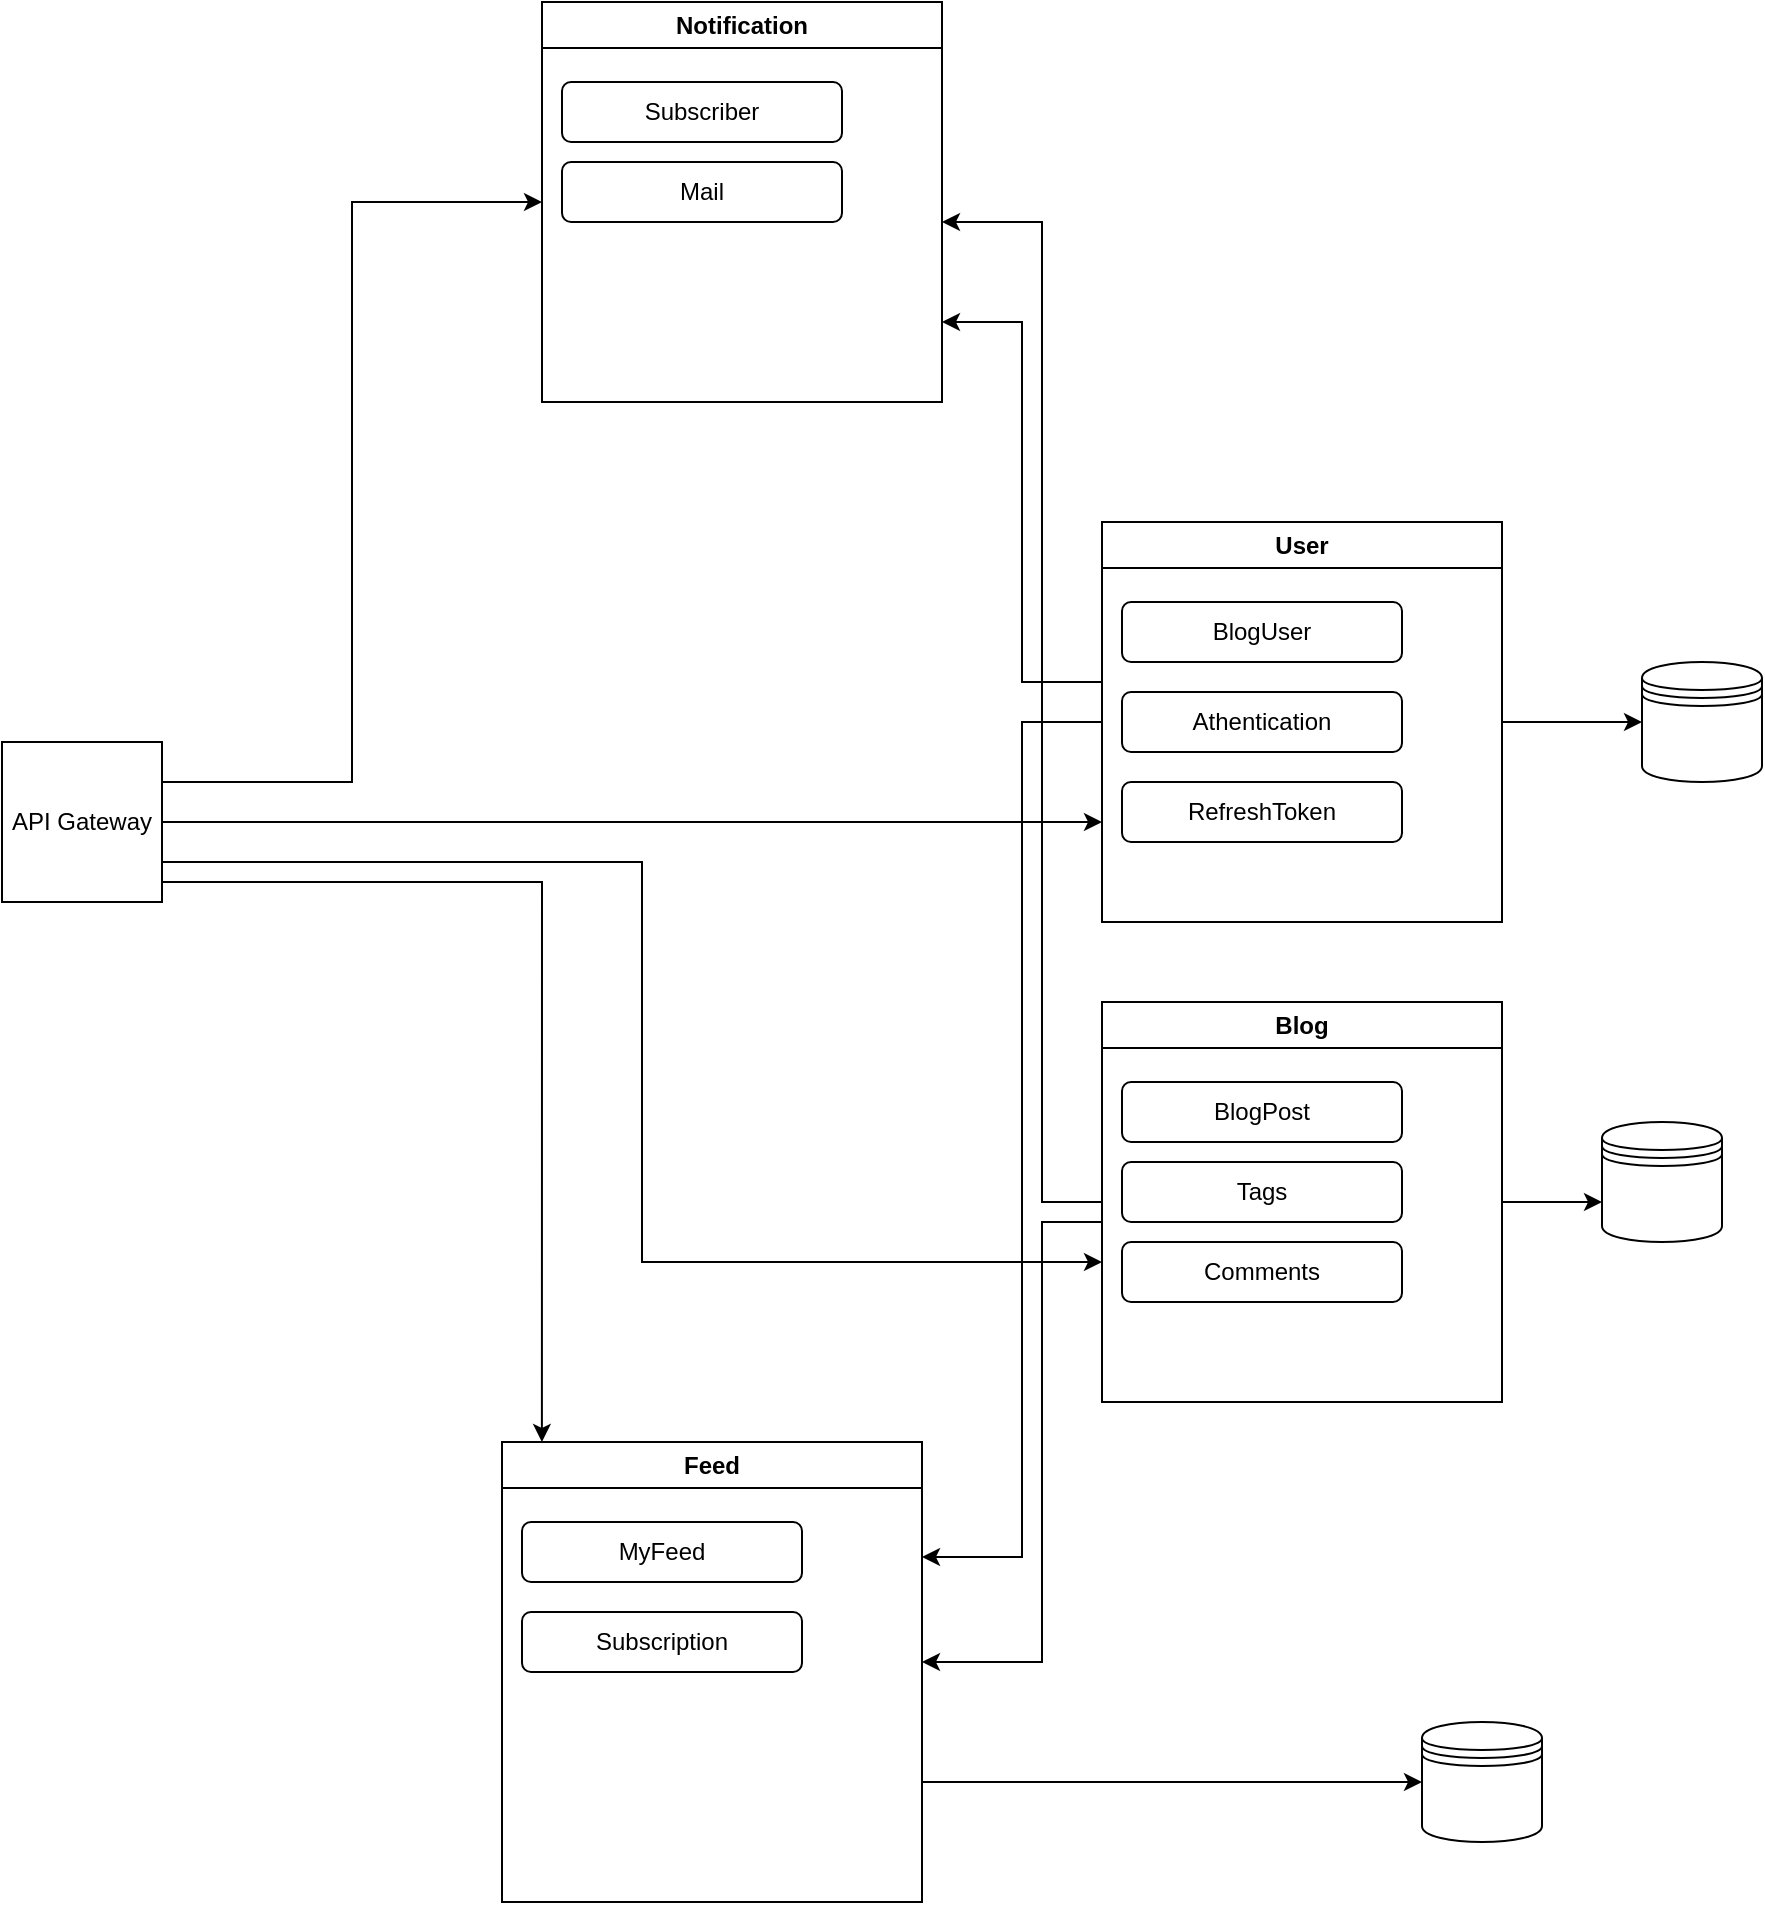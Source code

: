 <mxfile version="21.0.6"><diagram name="Page-1" id="91IPzYTZQ4C2G2wBKk_V"><mxGraphModel dx="1710" dy="2276" grid="1" gridSize="10" guides="1" tooltips="1" connect="1" arrows="1" fold="1" page="1" pageScale="1" pageWidth="827" pageHeight="1169" math="0" shadow="0"><root><mxCell id="0"/><mxCell id="1" parent="0"/><mxCell id="kiY8K1L49vgfJaMdnPCE-34" style="edgeStyle=orthogonalEdgeStyle;rounded=0;orthogonalLoop=1;jettySize=auto;html=1;entryX=1;entryY=0.25;entryDx=0;entryDy=0;" edge="1" parent="1" source="kiY8K1L49vgfJaMdnPCE-7" target="kiY8K1L49vgfJaMdnPCE-26"><mxGeometry relative="1" as="geometry"><Array as="points"><mxPoint x="1210" y="140"/><mxPoint x="1210" y="558"/></Array></mxGeometry></mxCell><mxCell id="kiY8K1L49vgfJaMdnPCE-51" style="edgeStyle=orthogonalEdgeStyle;rounded=0;orthogonalLoop=1;jettySize=auto;html=1;" edge="1" parent="1" source="kiY8K1L49vgfJaMdnPCE-7"><mxGeometry relative="1" as="geometry"><mxPoint x="1170" y="-60" as="targetPoint"/><Array as="points"><mxPoint x="1210" y="120"/><mxPoint x="1210" y="-60"/></Array></mxGeometry></mxCell><mxCell id="kiY8K1L49vgfJaMdnPCE-7" value="User" style="swimlane;whiteSpace=wrap;html=1;" vertex="1" parent="1"><mxGeometry x="1250" y="40" width="200" height="200" as="geometry"><mxRectangle x="1280" y="40" width="70" height="30" as="alternateBounds"/></mxGeometry></mxCell><mxCell id="kiY8K1L49vgfJaMdnPCE-14" value="BlogUser" style="rounded=1;whiteSpace=wrap;html=1;" vertex="1" parent="kiY8K1L49vgfJaMdnPCE-7"><mxGeometry x="10" y="40" width="140" height="30" as="geometry"/></mxCell><mxCell id="kiY8K1L49vgfJaMdnPCE-17" value="Athentication" style="rounded=1;whiteSpace=wrap;html=1;" vertex="1" parent="kiY8K1L49vgfJaMdnPCE-7"><mxGeometry x="10" y="85" width="140" height="30" as="geometry"/></mxCell><mxCell id="kiY8K1L49vgfJaMdnPCE-20" value="RefreshToken" style="rounded=1;whiteSpace=wrap;html=1;" vertex="1" parent="kiY8K1L49vgfJaMdnPCE-7"><mxGeometry x="10" y="130" width="140" height="30" as="geometry"/></mxCell><mxCell id="kiY8K1L49vgfJaMdnPCE-18" value="" style="shape=datastore;whiteSpace=wrap;html=1;" vertex="1" parent="1"><mxGeometry x="1520" y="110" width="60" height="60" as="geometry"/></mxCell><mxCell id="kiY8K1L49vgfJaMdnPCE-19" value="" style="endArrow=classic;html=1;rounded=0;entryX=0;entryY=0.5;entryDx=0;entryDy=0;exitX=1;exitY=0.5;exitDx=0;exitDy=0;" edge="1" parent="1" source="kiY8K1L49vgfJaMdnPCE-7" target="kiY8K1L49vgfJaMdnPCE-18"><mxGeometry width="50" height="50" relative="1" as="geometry"><mxPoint x="1260" y="290" as="sourcePoint"/><mxPoint x="1310" y="240" as="targetPoint"/></mxGeometry></mxCell><mxCell id="kiY8K1L49vgfJaMdnPCE-30" style="edgeStyle=orthogonalEdgeStyle;rounded=0;orthogonalLoop=1;jettySize=auto;html=1;exitX=1;exitY=0.5;exitDx=0;exitDy=0;" edge="1" parent="1" source="kiY8K1L49vgfJaMdnPCE-21" target="kiY8K1L49vgfJaMdnPCE-29"><mxGeometry relative="1" as="geometry"><Array as="points"><mxPoint x="1520" y="380"/><mxPoint x="1520" y="380"/></Array></mxGeometry></mxCell><mxCell id="kiY8K1L49vgfJaMdnPCE-52" style="edgeStyle=orthogonalEdgeStyle;rounded=0;orthogonalLoop=1;jettySize=auto;html=1;" edge="1" parent="1" source="kiY8K1L49vgfJaMdnPCE-21"><mxGeometry relative="1" as="geometry"><mxPoint x="1170" y="-110" as="targetPoint"/><Array as="points"><mxPoint x="1220" y="380"/><mxPoint x="1220" y="-110"/><mxPoint x="1170" y="-110"/></Array></mxGeometry></mxCell><mxCell id="kiY8K1L49vgfJaMdnPCE-21" value="Blog" style="swimlane;whiteSpace=wrap;html=1;" vertex="1" parent="1"><mxGeometry x="1250" y="280" width="200" height="200" as="geometry"><mxRectangle x="1280" y="40" width="70" height="30" as="alternateBounds"/></mxGeometry></mxCell><mxCell id="kiY8K1L49vgfJaMdnPCE-22" value="BlogPost" style="rounded=1;whiteSpace=wrap;html=1;" vertex="1" parent="kiY8K1L49vgfJaMdnPCE-21"><mxGeometry x="10" y="40" width="140" height="30" as="geometry"/></mxCell><mxCell id="kiY8K1L49vgfJaMdnPCE-25" value="Tags" style="rounded=1;whiteSpace=wrap;html=1;" vertex="1" parent="kiY8K1L49vgfJaMdnPCE-21"><mxGeometry x="10" y="80" width="140" height="30" as="geometry"/></mxCell><mxCell id="kiY8K1L49vgfJaMdnPCE-40" value="Comments" style="rounded=1;whiteSpace=wrap;html=1;" vertex="1" parent="kiY8K1L49vgfJaMdnPCE-21"><mxGeometry x="10" y="120" width="140" height="30" as="geometry"/></mxCell><mxCell id="kiY8K1L49vgfJaMdnPCE-48" style="edgeStyle=orthogonalEdgeStyle;rounded=0;orthogonalLoop=1;jettySize=auto;html=1;entryX=0;entryY=0.5;entryDx=0;entryDy=0;" edge="1" parent="1" source="kiY8K1L49vgfJaMdnPCE-26" target="kiY8K1L49vgfJaMdnPCE-37"><mxGeometry relative="1" as="geometry"><Array as="points"><mxPoint x="1270" y="670"/><mxPoint x="1270" y="670"/></Array></mxGeometry></mxCell><mxCell id="kiY8K1L49vgfJaMdnPCE-26" value="Feed" style="swimlane;whiteSpace=wrap;html=1;" vertex="1" parent="1"><mxGeometry x="950" y="500" width="210" height="230" as="geometry"><mxRectangle x="1280" y="40" width="70" height="30" as="alternateBounds"/></mxGeometry></mxCell><mxCell id="kiY8K1L49vgfJaMdnPCE-27" value="MyFeed" style="rounded=1;whiteSpace=wrap;html=1;" vertex="1" parent="kiY8K1L49vgfJaMdnPCE-26"><mxGeometry x="10" y="40" width="140" height="30" as="geometry"/></mxCell><mxCell id="kiY8K1L49vgfJaMdnPCE-36" value="Subscription" style="rounded=1;whiteSpace=wrap;html=1;" vertex="1" parent="kiY8K1L49vgfJaMdnPCE-26"><mxGeometry x="10" y="85" width="140" height="30" as="geometry"/></mxCell><mxCell id="kiY8K1L49vgfJaMdnPCE-29" value="" style="shape=datastore;whiteSpace=wrap;html=1;" vertex="1" parent="1"><mxGeometry x="1500" y="340" width="60" height="60" as="geometry"/></mxCell><mxCell id="kiY8K1L49vgfJaMdnPCE-35" style="edgeStyle=orthogonalEdgeStyle;rounded=0;orthogonalLoop=1;jettySize=auto;html=1;" edge="1" parent="1"><mxGeometry relative="1" as="geometry"><mxPoint x="1160" y="610" as="targetPoint"/><mxPoint x="1250" y="350" as="sourcePoint"/><Array as="points"><mxPoint x="1250" y="390"/><mxPoint x="1220" y="390"/><mxPoint x="1220" y="610"/></Array></mxGeometry></mxCell><mxCell id="kiY8K1L49vgfJaMdnPCE-37" value="" style="shape=datastore;whiteSpace=wrap;html=1;" vertex="1" parent="1"><mxGeometry x="1410" y="640" width="60" height="60" as="geometry"/></mxCell><mxCell id="kiY8K1L49vgfJaMdnPCE-41" value="Notification" style="swimlane;whiteSpace=wrap;html=1;" vertex="1" parent="1"><mxGeometry x="970" y="-220" width="200" height="200" as="geometry"><mxRectangle x="1280" y="40" width="70" height="30" as="alternateBounds"/></mxGeometry></mxCell><mxCell id="kiY8K1L49vgfJaMdnPCE-43" value="Subscriber" style="rounded=1;whiteSpace=wrap;html=1;" vertex="1" parent="kiY8K1L49vgfJaMdnPCE-41"><mxGeometry x="10" y="40" width="140" height="30" as="geometry"/></mxCell><mxCell id="kiY8K1L49vgfJaMdnPCE-44" value="Mail" style="rounded=1;whiteSpace=wrap;html=1;" vertex="1" parent="kiY8K1L49vgfJaMdnPCE-41"><mxGeometry x="10" y="80" width="140" height="30" as="geometry"/></mxCell><mxCell id="kiY8K1L49vgfJaMdnPCE-58" style="edgeStyle=orthogonalEdgeStyle;rounded=0;orthogonalLoop=1;jettySize=auto;html=1;entryX=0;entryY=0.5;entryDx=0;entryDy=0;" edge="1" parent="1" source="kiY8K1L49vgfJaMdnPCE-57" target="kiY8K1L49vgfJaMdnPCE-41"><mxGeometry relative="1" as="geometry"><Array as="points"><mxPoint x="875" y="170"/><mxPoint x="875" y="-120"/></Array></mxGeometry></mxCell><mxCell id="kiY8K1L49vgfJaMdnPCE-59" style="edgeStyle=orthogonalEdgeStyle;rounded=0;orthogonalLoop=1;jettySize=auto;html=1;" edge="1" parent="1" source="kiY8K1L49vgfJaMdnPCE-57"><mxGeometry relative="1" as="geometry"><mxPoint x="1250" y="410" as="targetPoint"/><Array as="points"><mxPoint x="1020" y="210"/><mxPoint x="1020" y="410"/></Array></mxGeometry></mxCell><mxCell id="kiY8K1L49vgfJaMdnPCE-60" style="edgeStyle=orthogonalEdgeStyle;rounded=0;orthogonalLoop=1;jettySize=auto;html=1;entryX=0.095;entryY=0;entryDx=0;entryDy=0;entryPerimeter=0;" edge="1" parent="1" source="kiY8K1L49vgfJaMdnPCE-57" target="kiY8K1L49vgfJaMdnPCE-26"><mxGeometry relative="1" as="geometry"><Array as="points"><mxPoint x="970" y="220"/></Array></mxGeometry></mxCell><mxCell id="kiY8K1L49vgfJaMdnPCE-61" style="edgeStyle=orthogonalEdgeStyle;rounded=0;orthogonalLoop=1;jettySize=auto;html=1;entryX=0;entryY=0.75;entryDx=0;entryDy=0;" edge="1" parent="1" source="kiY8K1L49vgfJaMdnPCE-57" target="kiY8K1L49vgfJaMdnPCE-7"><mxGeometry relative="1" as="geometry"/></mxCell><mxCell id="kiY8K1L49vgfJaMdnPCE-57" value="API Gateway" style="whiteSpace=wrap;html=1;aspect=fixed;" vertex="1" parent="1"><mxGeometry x="700" y="150" width="80" height="80" as="geometry"/></mxCell></root></mxGraphModel></diagram></mxfile>